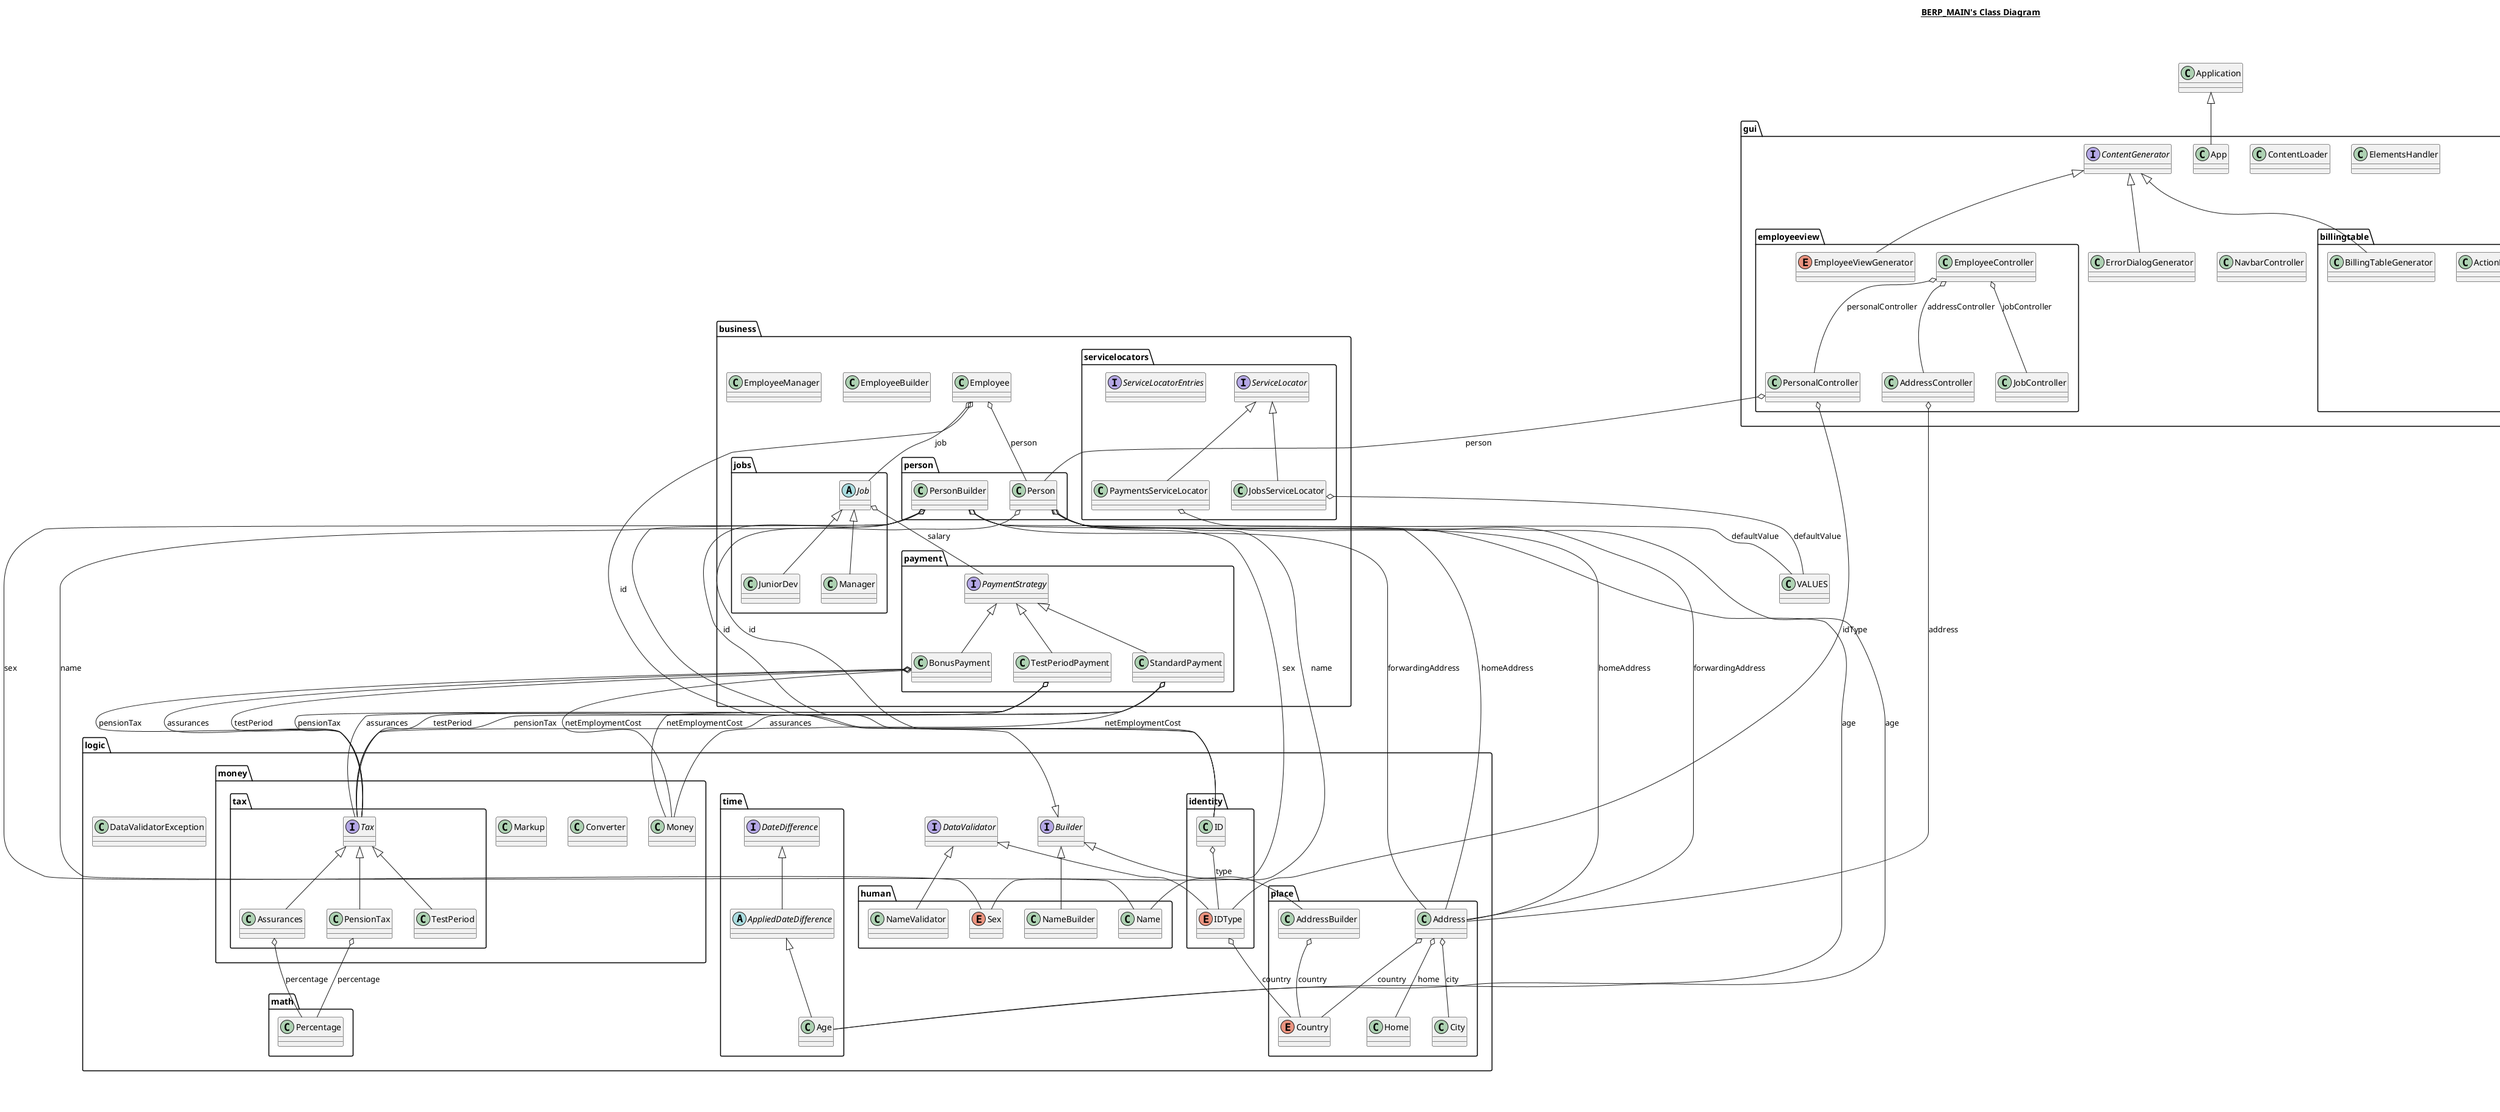 @startuml

title __BERP_MAIN's Class Diagram__\n

  package gui {
    package gui.billingtable {
      class ActionButtonTableCell {
      }
    }
  }
  

  package logic {
    package logic.place {
      class Address {
      }
    }
  }
  

  package logic {
    package logic.place {
      class AddressBuilder {
      }
    }
  }
  

  package gui {
    package gui.employeeview {
      class AddressController {
      }
    }
  }
  

  package seeder {
    package seeder.people {
      class AddressFileReader {
      }
    }
  }
  

  package logic {
    package logic.time {
      class Age {
      }
    }
  }
  

  package seeder {
    package seeder.people {
      class AgeFileReader {
      }
    }
  }
  

  package gui {
    class App {
    }
  }
  

  package gui {
    class AppMode {
    }
  }
  

  package logic {
    package logic.time {
      abstract class AppliedDateDifference {
      }
    }
  }
  

  package logic {
    package logic.money {
      package logic.money.tax {
        class Assurances {
        }
      }
    }
  }
  

  package gui {
    package gui.billingtable {
      class BillingTableGenerator {
      }
    }
  }
  

  package business {
    package business.payment {
      class BonusPayment {
      }
    }
  }
  

  package logic {
    interface Builder {
    }
  }
  

  package gui {
    package gui.billingtable {
      enum CellFactories {
      }
    }
  }
  

  package gui {
    package gui.billingtable {
      enum CellValueFactories {
      }
    }
  }
  

  package logic {
    package logic.place {
      class City {
      }
    }
  }
  

  package gui {
    package gui.billingtable {
      enum Columns {
      }
    }
  }
  

  package gui {
    interface ContentGenerator {
    }
  }
  

  package gui {
    class ContentLoader {
    }
  }
  

  package logic {
    package logic.money {
      class Converter {
      }
    }
  }
  

  package logic {
    package logic.place {
      enum Country {
      }
    }
  }
  

  package logic {
    interface DataValidator {
    }
  }
  

  package logic {
    class DataValidatorException {
    }
  }
  

  package logic {
    package logic.time {
      interface DateDifference {
      }
    }
  }
  

  package gui {
    class ElementsHandler {
    }
  }
  

  package business {
    class Employee {
    }
  }
  

  package business {
    class EmployeeBuilder {
    }
  }
  

  package gui {
    package gui.employeeview {
      class EmployeeController {
      }
    }
  }
  

  package business {
    class EmployeeManager {
    }
  }
  

  package seeder {
    package seeder.job {
      class EmployeeSeeder {
      }
    }
  }
  

  package gui {
    package gui.employeeview {
      enum EmployeeViewGenerator {
      }
    }
  }
  

  package gui {
    class ErrorDialogGenerator {
    }
  }
  

  package logic {
    package logic.place {
      class Home {
      }
    }
  }
  

  package logic {
    package logic.identity {
      class ID {
      }
    }
  }
  

  package seeder {
    package seeder.job {
      class IDCompanyFileReader {
      }
    }
  }
  

  package seeder {
    package seeder.people {
      class IDFileReader {
      }
    }
  }
  

  package logic {
    package logic.identity {
      enum IDType {
      }
    }
  }
  

  package business {
    package business.jobs {
      abstract class Job {
      }
    }
  }
  

  package gui {
    package gui.employeeview {
      class JobController {
      }
    }
  }
  

  package seeder {
    package seeder.job {
      class JobFileReader {
      }
    }
  }
  

  package business {
    package business.servicelocators {
      class JobsServiceLocator {
      }
    }
  }
  

  package business {
    package business.jobs {
      class JuniorDev {
      }
    }
  }
  

  package business {
    package business.jobs {
      class Manager {
      }
    }
  }
  

  package logic {
    package logic.money {
      class Markup {
      }
    }
  }
  

  package logic {
    package logic.money {
      class Money {
      }
    }
  }
  

  package logic {
    package logic.human {
      class Name {
      }
    }
  }
  

  package logic {
    package logic.human {
      class NameBuilder {
      }
    }
  }
  

  package logic {
    package logic.human {
      class NameValidator {
      }
    }
  }
  

  package seeder {
    package seeder.people {
      class NamesFileReader {
      }
    }
  }
  

  package gui {
    class NavbarController {
    }
  }
  

  package business {
    package business.payment {
      interface PaymentStrategy {
      }
    }
  }
  

  package business {
    package business.servicelocators {
      class PaymentsServiceLocator {
      }
    }
  }
  

  package logic {
    package logic.money {
      package logic.money.tax {
        class PensionTax {
        }
      }
    }
  }
  

  package seeder {
    package seeder.people {
      class PeopleSeeder {
      }
    }
  }
  

  package logic {
    package logic.math {
      class Percentage {
      }
    }
  }
  

  package business {
    package business.person {
      class Person {
      }
    }
  }
  

  package business {
    package business.person {
      class PersonBuilder {
      }
    }
  }
  

  package gui {
    package gui.employeeview {
      class PersonalController {
      }
    }
  }
  

  package gui {
    class SceneSwitcher {
    }
  }
  

  package seeder {
    interface Seeder {
    }
  }
  

  package seeder {
    abstract class SeederFileReader {
    }
  }
  

  package business {
    package business.servicelocators {
      interface ServiceLocator {
      }
    }
  }
  

  package business {
    package business.servicelocators {
      interface ServiceLocatorEntries {
      }
    }
  }
  

  package logic {
    package logic.human {
      enum Sex {
      }
    }
  }
  

  package seeder {
    package seeder.people {
      class SexFileReader {
      }
    }
  }
  

  package business {
    package business.payment {
      class StandardPayment {
      }
    }
  }
  

  package logic {
    package logic.money {
      package logic.money.tax {
        interface Tax {
        }
      }
    }
  }
  

  package logic {
    package logic.money {
      package logic.money.tax {
        class TestPeriod {
        }
      }
    }
  }
  

  package business {
    package business.payment {
      class TestPeriodPayment {
      }
    }
  }
  

  ActionButtonTableCell -up-|> TableCell
  Address o-- Country : country
  Address o-- City : city
  Address o-- Home : home
  AddressBuilder -up-|> Builder
  AddressBuilder o-- Country : country
  AddressController o-- Address : address
  AddressFileReader -up-|> SeederFileReader
  Age -up-|> AppliedDateDifference
  AgeFileReader -up-|> SeederFileReader
  App -up-|> Application
  AppMode o-- APP_MODE : mode
  AppliedDateDifference -up-|> DateDifference
  Assurances -up-|> Tax
  Assurances o-- Percentage : percentage
  BillingTableGenerator -up-|> ContentGenerator
  BonusPayment -up-|> PaymentStrategy
  BonusPayment o-- Money : netEmploymentCost
  BonusPayment o-- Tax : pensionTax
  BonusPayment o-- Tax : assurances
  BonusPayment o-- Tax : testPeriod
  Employee o-- ID : id
  Employee o-- Person : person
  Employee o-- Job : job
  EmployeeController o-- PersonalController : personalController
  EmployeeController o-- AddressController : addressController
  EmployeeController o-- JobController : jobController
  EmployeeSeeder -up-|> Seeder
  EmployeeViewGenerator -up-|> ContentGenerator
  ErrorDialogGenerator -up-|> ContentGenerator
  ID o-- IDType : type
  IDCompanyFileReader -up-|> SeederFileReader
  IDFileReader -up-|> SeederFileReader
  IDType -up-|> DataValidator
  IDType o-- Country : country
  Job o-- PaymentStrategy : salary
  JobFileReader -up-|> SeederFileReader
  JobsServiceLocator -up-|> ServiceLocator
  JobsServiceLocator o-- VALUES : defaultValue
  JuniorDev -up-|> Job
  Manager -up-|> Job
  NameBuilder -up-|> Builder
  NameValidator -up-|> DataValidator
  NamesFileReader -up-|> SeederFileReader
  PaymentsServiceLocator -up-|> ServiceLocator
  PaymentsServiceLocator o-- VALUES : defaultValue
  PensionTax -up-|> Tax
  PensionTax o-- Percentage : percentage
  PeopleSeeder -up-|> Seeder
  Person o-- ID : id
  Person o-- Sex : sex
  Person o-- Age : age
  Person o-- Name : name
  Person o-- Address : homeAddress
  Person o-- Address : forwardingAddress
  PersonBuilder -up-|> Builder
  PersonBuilder o-- ID : id
  PersonBuilder o-- Sex : sex
  PersonBuilder o-- Age : age
  PersonBuilder o-- Name : name
  PersonBuilder o-- Address : homeAddress
  PersonBuilder o-- Address : forwardingAddress
  PersonalController o-- Person : person
  PersonalController o-- IDType : idType
  SexFileReader -up-|> SeederFileReader
  StandardPayment -up-|> PaymentStrategy
  StandardPayment o-- Money : netEmploymentCost
  StandardPayment o-- Tax : pensionTax
  StandardPayment o-- Tax : assurances
  TestPeriod -up-|> Tax
  TestPeriodPayment -up-|> PaymentStrategy
  TestPeriodPayment o-- Money : netEmploymentCost
  TestPeriodPayment o-- Tax : pensionTax
  TestPeriodPayment o-- Tax : assurances
  TestPeriodPayment o-- Tax : testPeriod


right footer


PlantUML diagram generated by SketchIt! (https://bitbucket.org/pmesmeur/sketch.it)
For more information about this tool, please contact philippe.mesmeur@gmail.com
endfooter

@enduml
